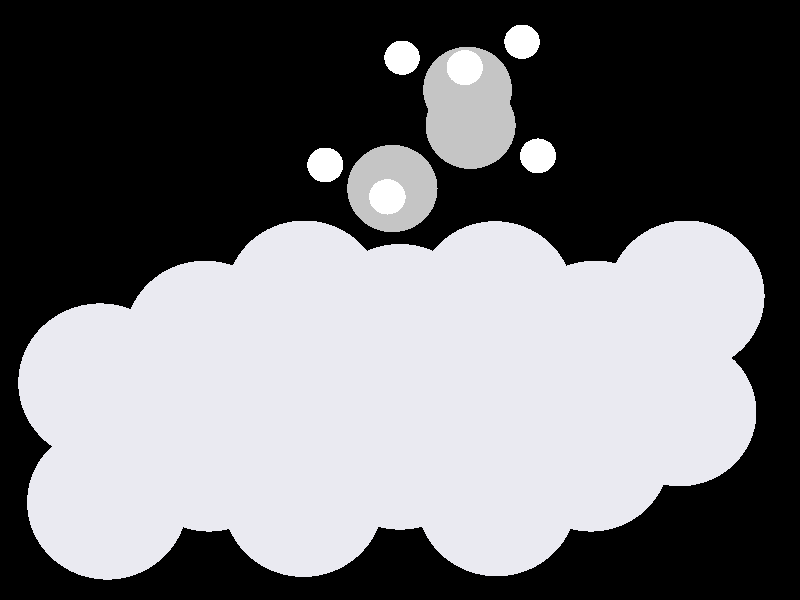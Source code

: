 #include "colors.inc"
#include "finish.inc"

global_settings {assumed_gamma 1 max_trace_level 6}
background {color White transmit 1.0}
camera {perspective
  right -11.34*x up 8.80*y
  direction 100.00*z
  location <0,0,100.00> look_at <0,0,0>}


light_source {<  2.00,   3.00,  40.00> color White
  area_light <0.70, 0, 0>, <0, 0.70, 0>, 3, 3
  adaptive 1 jitter}
// no fog
#declare simple = finish {phong 0.7}
#declare pale = finish {ambient 0.5 diffuse 0.85 roughness 0.001 specular 0.200 }
#declare intermediate = finish {ambient 0.3 diffuse 0.6 specular 0.1 roughness 0.04}
#declare vmd = finish {ambient 0.0 diffuse 0.65 phong 0.1 phong_size 40.0 specular 0.5 }
#declare jmol = finish {ambient 0.2 diffuse 0.6 specular 1 roughness 0.001 metallic}
#declare ase2 = finish {ambient 0.05 brilliance 3 diffuse 0.6 metallic specular 0.7 roughness 0.04 reflection 0.15}
#declare ase3 = finish {ambient 0.15 brilliance 2 diffuse 0.6 metallic specular 1.0 roughness 0.001 reflection 0.0}
#declare glass = finish {ambient 0.05 diffuse 0.3 specular 1.0 roughness 0.001}
#declare glass2 = finish {ambient 0.01 diffuse 0.3 specular 1.0 reflection 0.25 roughness 0.001}
#declare Rcell = 0.050;
#declare Rbond = 0.100;

#macro atom(LOC, R, COL, TRANS, FIN)
  sphere{LOC, R texture{pigment{color COL transmit TRANS} finish{FIN}}}
#end
#macro constrain(LOC, R, COL, TRANS FIN)
union{torus{R, Rcell rotate 45*z texture{pigment{color COL transmit TRANS} finish{FIN}}}
     torus{R, Rcell rotate -45*z texture{pigment{color COL transmit TRANS} finish{FIN}}}
     translate LOC}
#end

// no cell vertices
atom(< -4.24,  -3.03,  -2.19>, 1.16, rgb <0.82, 0.82, 0.88>, 0.0, ase3) // #0
atom(< -1.40,  -2.99,  -2.19>, 1.16, rgb <0.82, 0.82, 0.88>, 0.0, ase3) // #1
atom(<  1.40,  -2.98,  -2.19>, 1.16, rgb <0.82, 0.82, 0.88>, 0.0, ase3) // #2
atom(< -2.83,  -2.39,  -4.55>, 1.16, rgb <0.82, 0.82, 0.88>, 0.0, ase3) // #3
atom(< -0.00,  -2.36,  -4.52>, 1.16, rgb <0.82, 0.82, 0.88>, 0.0, ase3) // #4
atom(<  2.83,  -2.39,  -4.55>, 1.16, rgb <0.82, 0.82, 0.88>, 0.0, ase3) // #5
atom(< -1.42,  -1.76,  -6.92>, 1.16, rgb <0.82, 0.82, 0.88>, 0.0, ase3) // #6
atom(<  1.41,  -1.77,  -6.92>, 1.16, rgb <0.82, 0.82, 0.88>, 0.0, ase3) // #7
atom(<  4.24,  -1.76,  -6.92>, 1.16, rgb <0.82, 0.82, 0.88>, 0.0, ase3) // #8
atom(< -4.25,  -1.21,  -0.01>, 1.16, rgb <0.82, 0.82, 0.88>, 0.0, ase3) // #9
atom(< -1.42,  -1.22,  -0.00>, 1.16, rgb <0.82, 0.82, 0.88>, 0.0, ase3) // #10
atom(<  1.42,  -1.21,   0.00>, 1.16, rgb <0.82, 0.82, 0.88>, 0.0, ase3) // #11
atom(< -2.83,  -0.57,  -2.37>, 1.16, rgb <0.82, 0.82, 0.88>, 0.0, ase3) // #12
atom(<  0.00,  -0.32,  -2.30>, 1.16, rgb <0.82, 0.82, 0.88>, 0.0, ase3) // #13
atom(<  2.83,  -0.57,  -2.36>, 1.16, rgb <0.82, 0.82, 0.88>, 0.0, ase3) // #14
atom(< -1.42,   0.06,  -4.74>, 1.16, rgb <0.82, 0.82, 0.88>, 0.0, ase3) // #15
atom(<  1.41,   0.05,  -4.74>, 1.16, rgb <0.82, 0.82, 0.88>, 0.0, ase3) // #16
atom(<  4.25,   0.06,  -4.73>, 1.16, rgb <0.82, 0.82, 0.88>, 0.0, ase3) // #17
atom(< -0.11,   1.66,  -1.58>, 0.65, rgb <0.56, 0.56, 0.56>, 0.0, ase3) // #18
atom(<  1.02,   2.61,  -1.94>, 0.65, rgb <0.56, 0.56, 0.56>, 0.0, ase3) // #19
atom(<  0.99,   3.19,  -3.36>, 0.65, rgb <0.56, 0.56, 0.56>, 0.0, ase3) // #20
atom(< -0.18,   1.52,  -0.50>, 0.26, rgb <1.00, 1.00, 1.00>, 0.0, ase3) // #21
atom(< -1.08,   2.02,  -1.95>, 0.26, rgb <1.00, 1.00, 1.00>, 0.0, ase3) // #22
atom(<  1.99,   2.15,  -1.73>, 0.26, rgb <1.00, 1.00, 1.00>, 0.0, ase3) // #23
atom(<  0.93,   3.45,  -1.23>, 0.26, rgb <1.00, 1.00, 1.00>, 0.0, ase3) // #24
atom(<  1.79,   3.92,  -3.49>, 0.26, rgb <1.00, 1.00, 1.00>, 0.0, ase3) // #25
atom(<  0.03,   3.68,  -3.56>, 0.26, rgb <1.00, 1.00, 1.00>, 0.0, ase3) // #26
atom(<  1.13,   2.41,  -4.11>, 0.26, rgb <1.00, 1.00, 1.00>, 0.0, ase3) // #27

// no constraints
